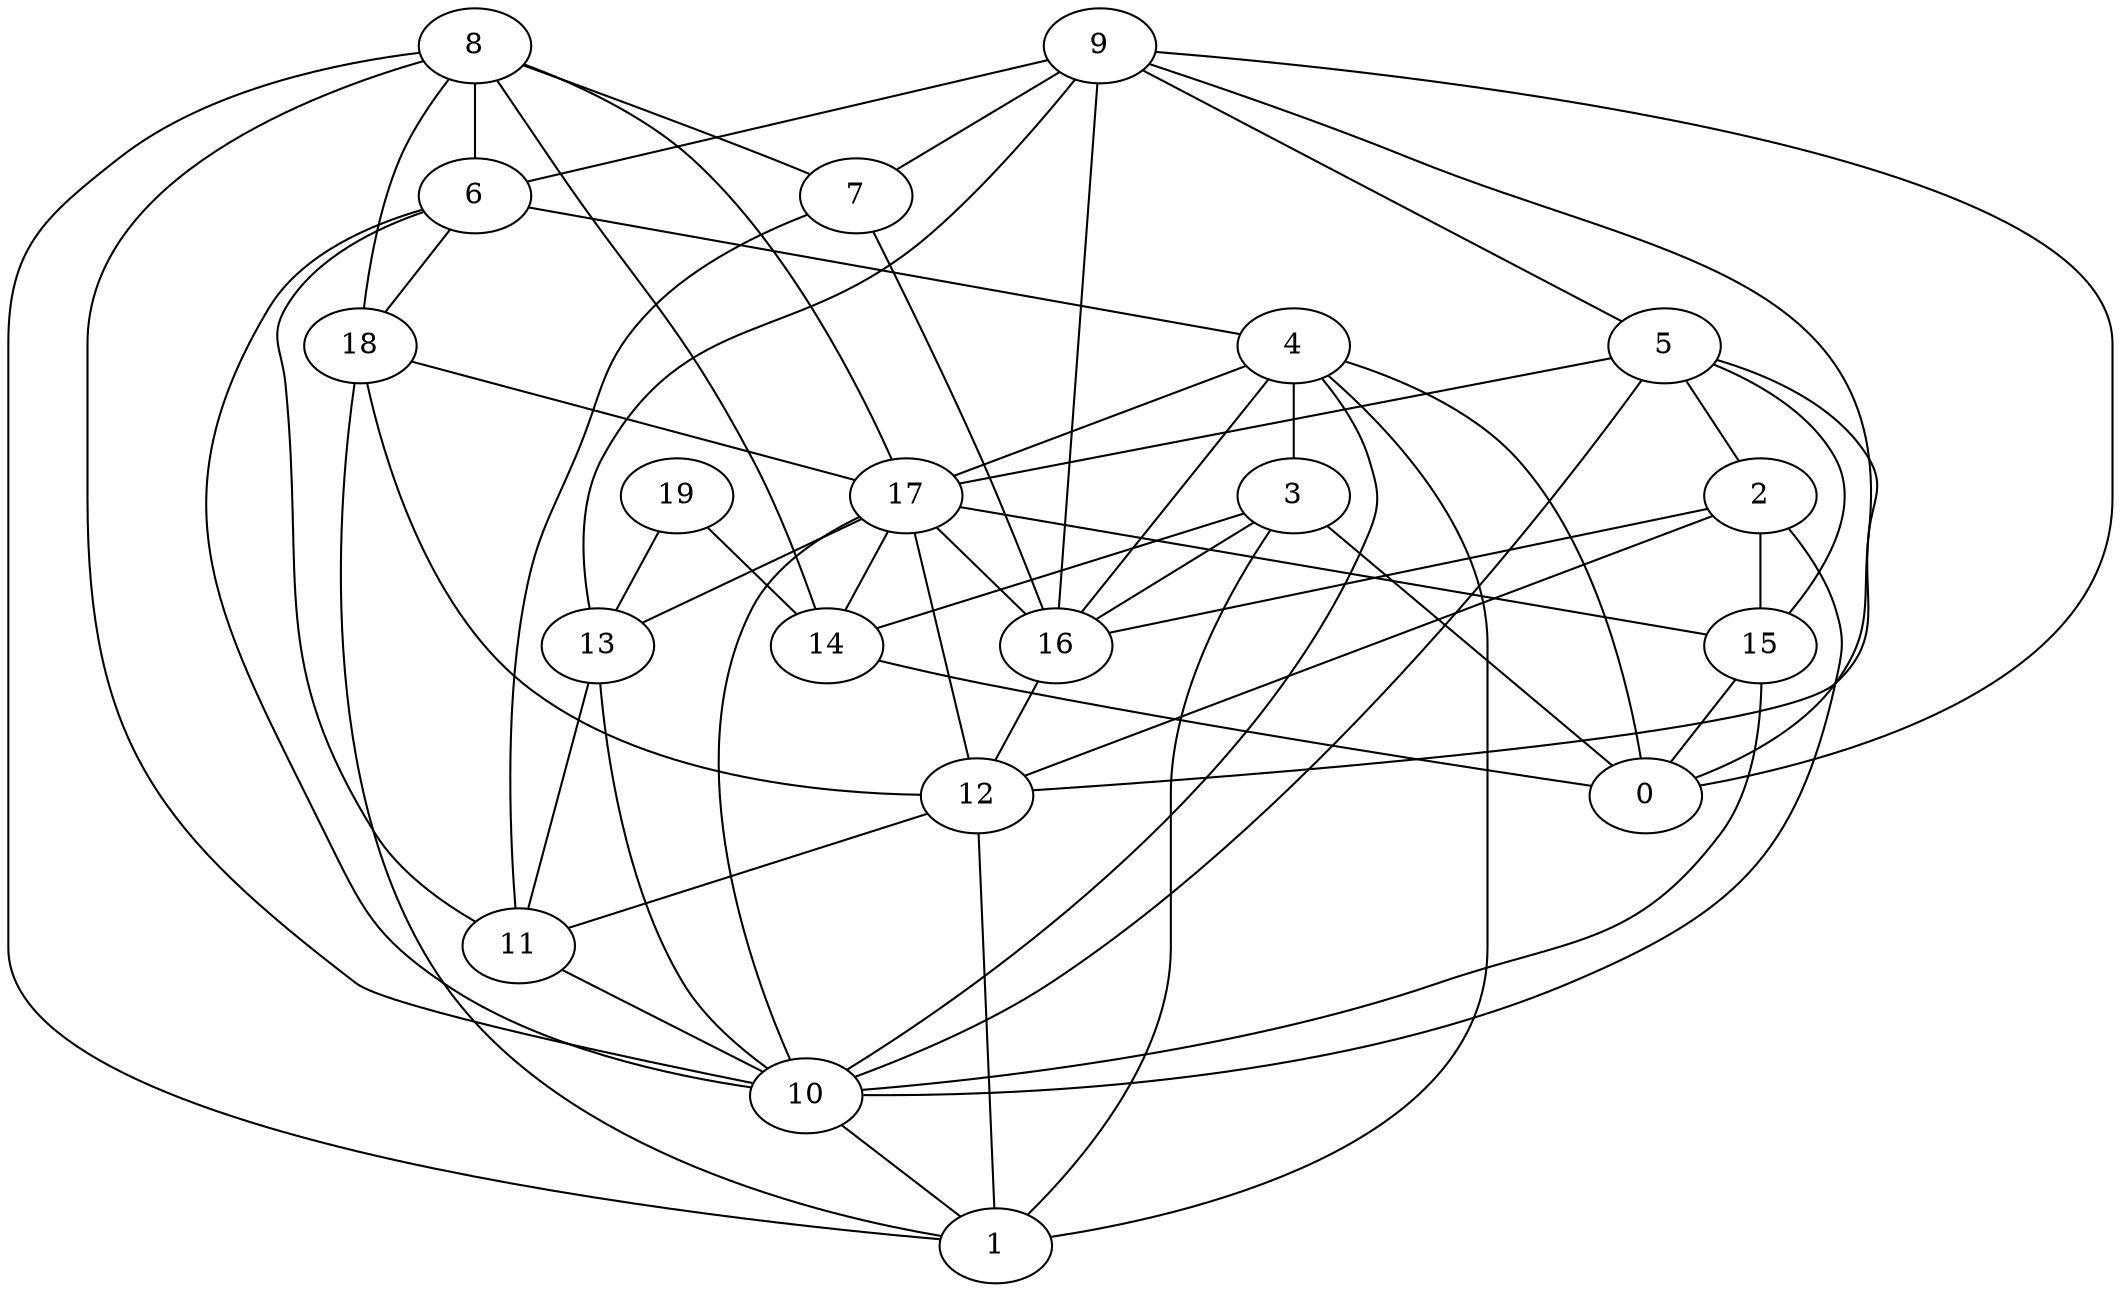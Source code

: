 digraph GG_graph {

subgraph G_graph {
edge [color = black]
"8" -> "14" [dir = none]
"5" -> "15" [dir = none]
"5" -> "0" [dir = none]
"17" -> "12" [dir = none]
"17" -> "14" [dir = none]
"17" -> "16" [dir = none]
"7" -> "11" [dir = none]
"7" -> "16" [dir = none]
"13" -> "10" [dir = none]
"14" -> "0" [dir = none]
"4" -> "10" [dir = none]
"4" -> "17" [dir = none]
"12" -> "1" [dir = none]
"9" -> "12" [dir = none]
"3" -> "16" [dir = none]
"2" -> "12" [dir = none]
"6" -> "18" [dir = none]
"6" -> "10" [dir = none]
"19" -> "14" [dir = none]
"8" -> "1" [dir = none]
"18" -> "12" [dir = none]
"4" -> "3" [dir = none]
"3" -> "0" [dir = none]
"16" -> "12" [dir = none]
"18" -> "17" [dir = none]
"8" -> "10" [dir = none]
"13" -> "11" [dir = none]
"9" -> "16" [dir = none]
"17" -> "15" [dir = none]
"5" -> "10" [dir = none]
"17" -> "13" [dir = none]
"15" -> "0" [dir = none]
"11" -> "10" [dir = none]
"8" -> "6" [dir = none]
"8" -> "17" [dir = none]
"5" -> "17" [dir = none]
"12" -> "11" [dir = none]
"5" -> "2" [dir = none]
"15" -> "10" [dir = none]
"2" -> "16" [dir = none]
"2" -> "10" [dir = none]
"9" -> "7" [dir = none]
"6" -> "4" [dir = none]
"3" -> "14" [dir = none]
"10" -> "1" [dir = none]
"18" -> "1" [dir = none]
"19" -> "13" [dir = none]
"4" -> "16" [dir = none]
"9" -> "6" [dir = none]
"8" -> "18" [dir = none]
"9" -> "0" [dir = none]
"9" -> "5" [dir = none]
"2" -> "15" [dir = none]
"4" -> "1" [dir = none]
"8" -> "7" [dir = none]
"3" -> "1" [dir = none]
"6" -> "11" [dir = none]
"17" -> "10" [dir = none]
"9" -> "13" [dir = none]
"4" -> "0" [dir = none]
}

}
